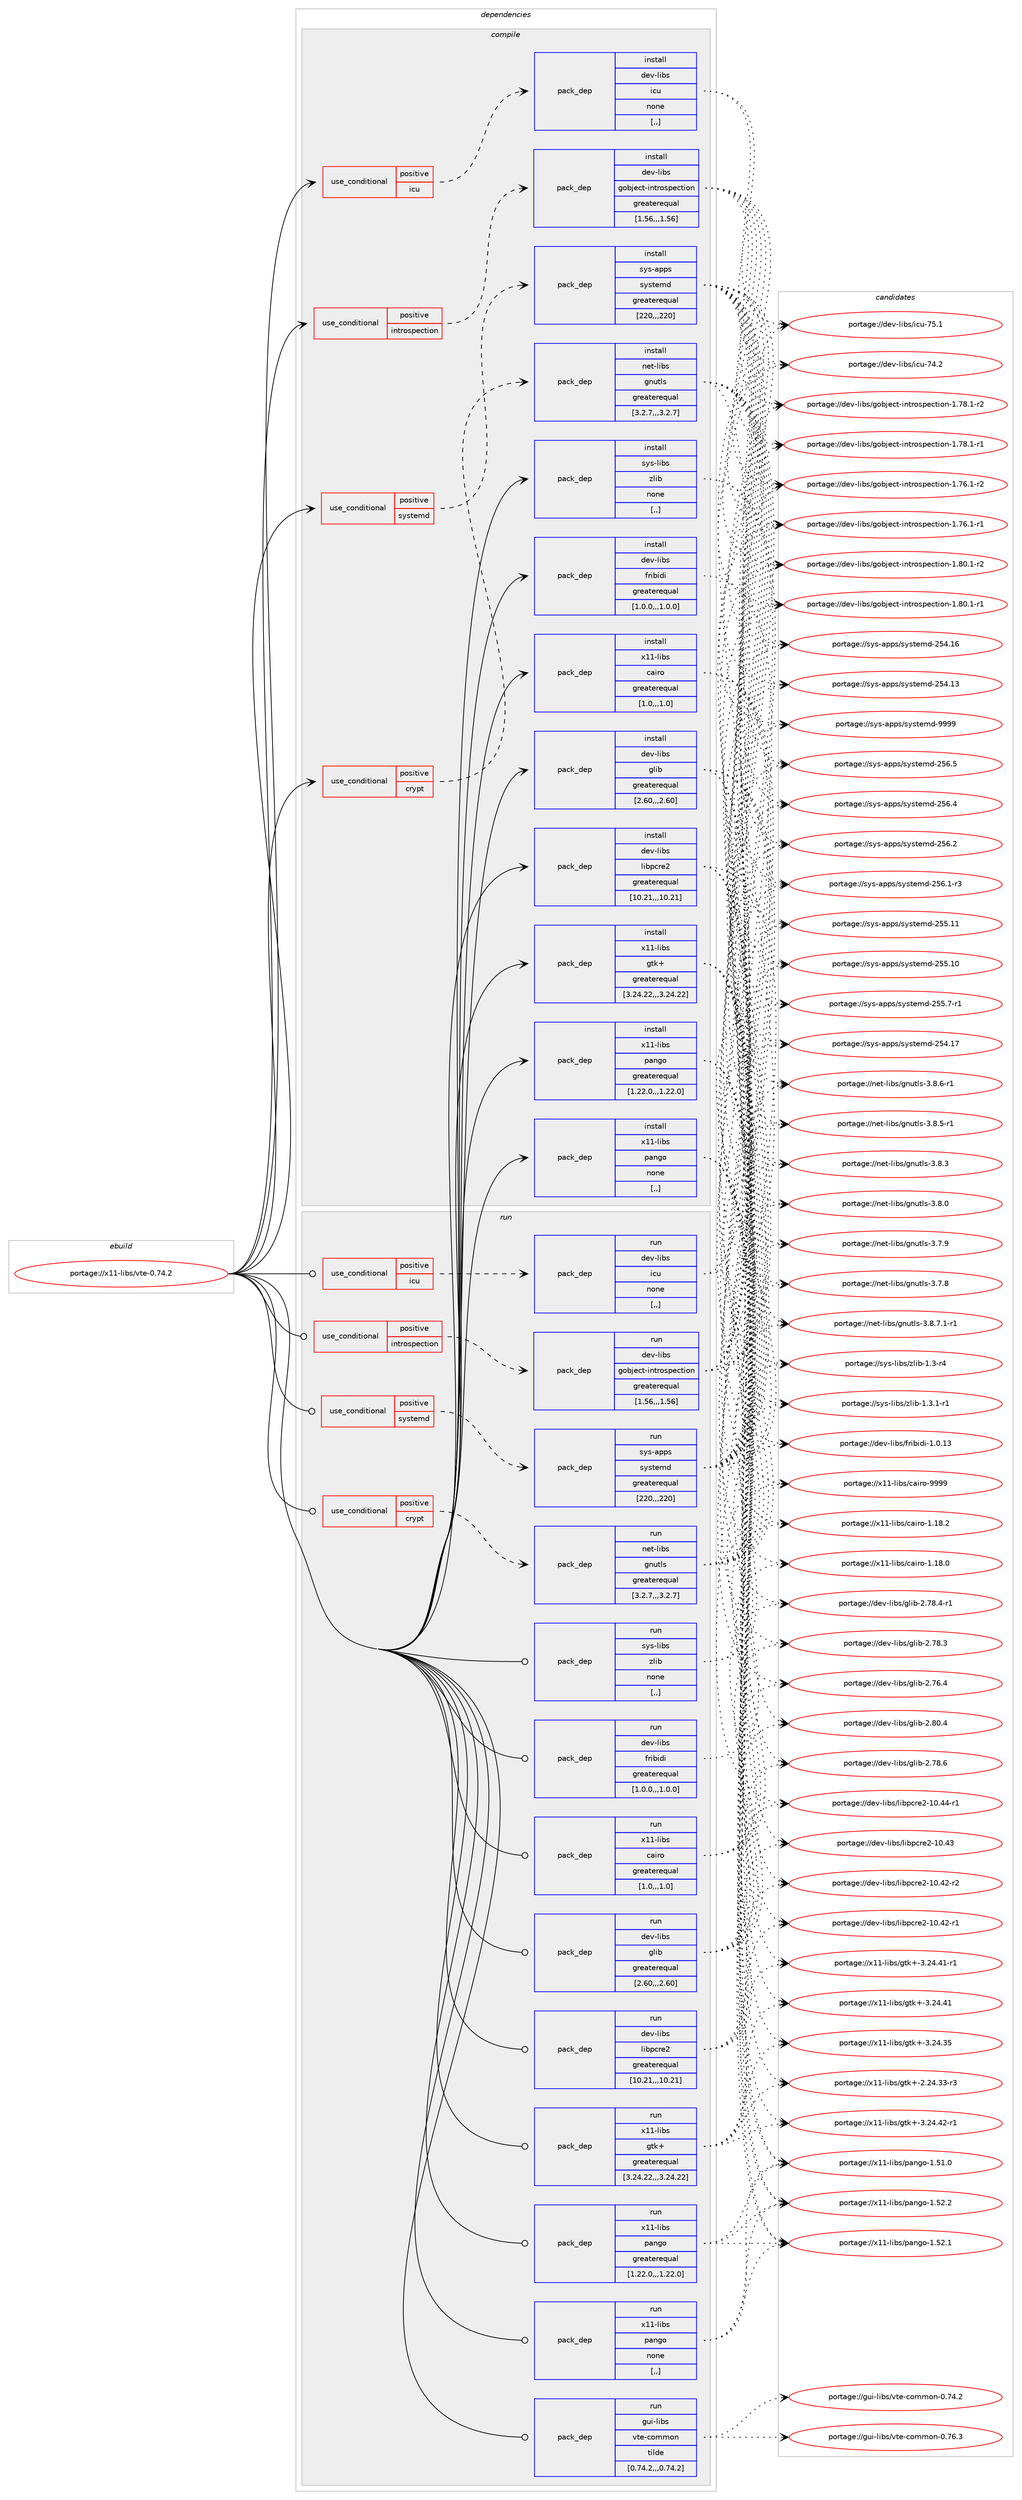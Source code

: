 digraph prolog {

# *************
# Graph options
# *************

newrank=true;
concentrate=true;
compound=true;
graph [rankdir=LR,fontname=Helvetica,fontsize=10,ranksep=1.5];#, ranksep=2.5, nodesep=0.2];
edge  [arrowhead=vee];
node  [fontname=Helvetica,fontsize=10];

# **********
# The ebuild
# **********

subgraph cluster_leftcol {
color=gray;
label=<<i>ebuild</i>>;
id [label="portage://x11-libs/vte-0.74.2", color=red, width=4, href="../x11-libs/vte-0.74.2.svg"];
}

# ****************
# The dependencies
# ****************

subgraph cluster_midcol {
color=gray;
label=<<i>dependencies</i>>;
subgraph cluster_compile {
fillcolor="#eeeeee";
style=filled;
label=<<i>compile</i>>;
subgraph cond12376 {
dependency35388 [label=<<TABLE BORDER="0" CELLBORDER="1" CELLSPACING="0" CELLPADDING="4"><TR><TD ROWSPAN="3" CELLPADDING="10">use_conditional</TD></TR><TR><TD>positive</TD></TR><TR><TD>crypt</TD></TR></TABLE>>, shape=none, color=red];
subgraph pack22729 {
dependency35389 [label=<<TABLE BORDER="0" CELLBORDER="1" CELLSPACING="0" CELLPADDING="4" WIDTH="220"><TR><TD ROWSPAN="6" CELLPADDING="30">pack_dep</TD></TR><TR><TD WIDTH="110">install</TD></TR><TR><TD>net-libs</TD></TR><TR><TD>gnutls</TD></TR><TR><TD>greaterequal</TD></TR><TR><TD>[3.2.7,,,3.2.7]</TD></TR></TABLE>>, shape=none, color=blue];
}
dependency35388:e -> dependency35389:w [weight=20,style="dashed",arrowhead="vee"];
}
id:e -> dependency35388:w [weight=20,style="solid",arrowhead="vee"];
subgraph cond12377 {
dependency35390 [label=<<TABLE BORDER="0" CELLBORDER="1" CELLSPACING="0" CELLPADDING="4"><TR><TD ROWSPAN="3" CELLPADDING="10">use_conditional</TD></TR><TR><TD>positive</TD></TR><TR><TD>icu</TD></TR></TABLE>>, shape=none, color=red];
subgraph pack22730 {
dependency35391 [label=<<TABLE BORDER="0" CELLBORDER="1" CELLSPACING="0" CELLPADDING="4" WIDTH="220"><TR><TD ROWSPAN="6" CELLPADDING="30">pack_dep</TD></TR><TR><TD WIDTH="110">install</TD></TR><TR><TD>dev-libs</TD></TR><TR><TD>icu</TD></TR><TR><TD>none</TD></TR><TR><TD>[,,]</TD></TR></TABLE>>, shape=none, color=blue];
}
dependency35390:e -> dependency35391:w [weight=20,style="dashed",arrowhead="vee"];
}
id:e -> dependency35390:w [weight=20,style="solid",arrowhead="vee"];
subgraph cond12378 {
dependency35392 [label=<<TABLE BORDER="0" CELLBORDER="1" CELLSPACING="0" CELLPADDING="4"><TR><TD ROWSPAN="3" CELLPADDING="10">use_conditional</TD></TR><TR><TD>positive</TD></TR><TR><TD>introspection</TD></TR></TABLE>>, shape=none, color=red];
subgraph pack22731 {
dependency35393 [label=<<TABLE BORDER="0" CELLBORDER="1" CELLSPACING="0" CELLPADDING="4" WIDTH="220"><TR><TD ROWSPAN="6" CELLPADDING="30">pack_dep</TD></TR><TR><TD WIDTH="110">install</TD></TR><TR><TD>dev-libs</TD></TR><TR><TD>gobject-introspection</TD></TR><TR><TD>greaterequal</TD></TR><TR><TD>[1.56,,,1.56]</TD></TR></TABLE>>, shape=none, color=blue];
}
dependency35392:e -> dependency35393:w [weight=20,style="dashed",arrowhead="vee"];
}
id:e -> dependency35392:w [weight=20,style="solid",arrowhead="vee"];
subgraph cond12379 {
dependency35394 [label=<<TABLE BORDER="0" CELLBORDER="1" CELLSPACING="0" CELLPADDING="4"><TR><TD ROWSPAN="3" CELLPADDING="10">use_conditional</TD></TR><TR><TD>positive</TD></TR><TR><TD>systemd</TD></TR></TABLE>>, shape=none, color=red];
subgraph pack22732 {
dependency35395 [label=<<TABLE BORDER="0" CELLBORDER="1" CELLSPACING="0" CELLPADDING="4" WIDTH="220"><TR><TD ROWSPAN="6" CELLPADDING="30">pack_dep</TD></TR><TR><TD WIDTH="110">install</TD></TR><TR><TD>sys-apps</TD></TR><TR><TD>systemd</TD></TR><TR><TD>greaterequal</TD></TR><TR><TD>[220,,,220]</TD></TR></TABLE>>, shape=none, color=blue];
}
dependency35394:e -> dependency35395:w [weight=20,style="dashed",arrowhead="vee"];
}
id:e -> dependency35394:w [weight=20,style="solid",arrowhead="vee"];
subgraph pack22733 {
dependency35396 [label=<<TABLE BORDER="0" CELLBORDER="1" CELLSPACING="0" CELLPADDING="4" WIDTH="220"><TR><TD ROWSPAN="6" CELLPADDING="30">pack_dep</TD></TR><TR><TD WIDTH="110">install</TD></TR><TR><TD>dev-libs</TD></TR><TR><TD>fribidi</TD></TR><TR><TD>greaterequal</TD></TR><TR><TD>[1.0.0,,,1.0.0]</TD></TR></TABLE>>, shape=none, color=blue];
}
id:e -> dependency35396:w [weight=20,style="solid",arrowhead="vee"];
subgraph pack22734 {
dependency35397 [label=<<TABLE BORDER="0" CELLBORDER="1" CELLSPACING="0" CELLPADDING="4" WIDTH="220"><TR><TD ROWSPAN="6" CELLPADDING="30">pack_dep</TD></TR><TR><TD WIDTH="110">install</TD></TR><TR><TD>dev-libs</TD></TR><TR><TD>glib</TD></TR><TR><TD>greaterequal</TD></TR><TR><TD>[2.60,,,2.60]</TD></TR></TABLE>>, shape=none, color=blue];
}
id:e -> dependency35397:w [weight=20,style="solid",arrowhead="vee"];
subgraph pack22735 {
dependency35398 [label=<<TABLE BORDER="0" CELLBORDER="1" CELLSPACING="0" CELLPADDING="4" WIDTH="220"><TR><TD ROWSPAN="6" CELLPADDING="30">pack_dep</TD></TR><TR><TD WIDTH="110">install</TD></TR><TR><TD>dev-libs</TD></TR><TR><TD>libpcre2</TD></TR><TR><TD>greaterequal</TD></TR><TR><TD>[10.21,,,10.21]</TD></TR></TABLE>>, shape=none, color=blue];
}
id:e -> dependency35398:w [weight=20,style="solid",arrowhead="vee"];
subgraph pack22736 {
dependency35399 [label=<<TABLE BORDER="0" CELLBORDER="1" CELLSPACING="0" CELLPADDING="4" WIDTH="220"><TR><TD ROWSPAN="6" CELLPADDING="30">pack_dep</TD></TR><TR><TD WIDTH="110">install</TD></TR><TR><TD>sys-libs</TD></TR><TR><TD>zlib</TD></TR><TR><TD>none</TD></TR><TR><TD>[,,]</TD></TR></TABLE>>, shape=none, color=blue];
}
id:e -> dependency35399:w [weight=20,style="solid",arrowhead="vee"];
subgraph pack22737 {
dependency35400 [label=<<TABLE BORDER="0" CELLBORDER="1" CELLSPACING="0" CELLPADDING="4" WIDTH="220"><TR><TD ROWSPAN="6" CELLPADDING="30">pack_dep</TD></TR><TR><TD WIDTH="110">install</TD></TR><TR><TD>x11-libs</TD></TR><TR><TD>cairo</TD></TR><TR><TD>greaterequal</TD></TR><TR><TD>[1.0,,,1.0]</TD></TR></TABLE>>, shape=none, color=blue];
}
id:e -> dependency35400:w [weight=20,style="solid",arrowhead="vee"];
subgraph pack22738 {
dependency35401 [label=<<TABLE BORDER="0" CELLBORDER="1" CELLSPACING="0" CELLPADDING="4" WIDTH="220"><TR><TD ROWSPAN="6" CELLPADDING="30">pack_dep</TD></TR><TR><TD WIDTH="110">install</TD></TR><TR><TD>x11-libs</TD></TR><TR><TD>gtk+</TD></TR><TR><TD>greaterequal</TD></TR><TR><TD>[3.24.22,,,3.24.22]</TD></TR></TABLE>>, shape=none, color=blue];
}
id:e -> dependency35401:w [weight=20,style="solid",arrowhead="vee"];
subgraph pack22739 {
dependency35402 [label=<<TABLE BORDER="0" CELLBORDER="1" CELLSPACING="0" CELLPADDING="4" WIDTH="220"><TR><TD ROWSPAN="6" CELLPADDING="30">pack_dep</TD></TR><TR><TD WIDTH="110">install</TD></TR><TR><TD>x11-libs</TD></TR><TR><TD>pango</TD></TR><TR><TD>greaterequal</TD></TR><TR><TD>[1.22.0,,,1.22.0]</TD></TR></TABLE>>, shape=none, color=blue];
}
id:e -> dependency35402:w [weight=20,style="solid",arrowhead="vee"];
subgraph pack22740 {
dependency35403 [label=<<TABLE BORDER="0" CELLBORDER="1" CELLSPACING="0" CELLPADDING="4" WIDTH="220"><TR><TD ROWSPAN="6" CELLPADDING="30">pack_dep</TD></TR><TR><TD WIDTH="110">install</TD></TR><TR><TD>x11-libs</TD></TR><TR><TD>pango</TD></TR><TR><TD>none</TD></TR><TR><TD>[,,]</TD></TR></TABLE>>, shape=none, color=blue];
}
id:e -> dependency35403:w [weight=20,style="solid",arrowhead="vee"];
}
subgraph cluster_compileandrun {
fillcolor="#eeeeee";
style=filled;
label=<<i>compile and run</i>>;
}
subgraph cluster_run {
fillcolor="#eeeeee";
style=filled;
label=<<i>run</i>>;
subgraph cond12380 {
dependency35404 [label=<<TABLE BORDER="0" CELLBORDER="1" CELLSPACING="0" CELLPADDING="4"><TR><TD ROWSPAN="3" CELLPADDING="10">use_conditional</TD></TR><TR><TD>positive</TD></TR><TR><TD>crypt</TD></TR></TABLE>>, shape=none, color=red];
subgraph pack22741 {
dependency35405 [label=<<TABLE BORDER="0" CELLBORDER="1" CELLSPACING="0" CELLPADDING="4" WIDTH="220"><TR><TD ROWSPAN="6" CELLPADDING="30">pack_dep</TD></TR><TR><TD WIDTH="110">run</TD></TR><TR><TD>net-libs</TD></TR><TR><TD>gnutls</TD></TR><TR><TD>greaterequal</TD></TR><TR><TD>[3.2.7,,,3.2.7]</TD></TR></TABLE>>, shape=none, color=blue];
}
dependency35404:e -> dependency35405:w [weight=20,style="dashed",arrowhead="vee"];
}
id:e -> dependency35404:w [weight=20,style="solid",arrowhead="odot"];
subgraph cond12381 {
dependency35406 [label=<<TABLE BORDER="0" CELLBORDER="1" CELLSPACING="0" CELLPADDING="4"><TR><TD ROWSPAN="3" CELLPADDING="10">use_conditional</TD></TR><TR><TD>positive</TD></TR><TR><TD>icu</TD></TR></TABLE>>, shape=none, color=red];
subgraph pack22742 {
dependency35407 [label=<<TABLE BORDER="0" CELLBORDER="1" CELLSPACING="0" CELLPADDING="4" WIDTH="220"><TR><TD ROWSPAN="6" CELLPADDING="30">pack_dep</TD></TR><TR><TD WIDTH="110">run</TD></TR><TR><TD>dev-libs</TD></TR><TR><TD>icu</TD></TR><TR><TD>none</TD></TR><TR><TD>[,,]</TD></TR></TABLE>>, shape=none, color=blue];
}
dependency35406:e -> dependency35407:w [weight=20,style="dashed",arrowhead="vee"];
}
id:e -> dependency35406:w [weight=20,style="solid",arrowhead="odot"];
subgraph cond12382 {
dependency35408 [label=<<TABLE BORDER="0" CELLBORDER="1" CELLSPACING="0" CELLPADDING="4"><TR><TD ROWSPAN="3" CELLPADDING="10">use_conditional</TD></TR><TR><TD>positive</TD></TR><TR><TD>introspection</TD></TR></TABLE>>, shape=none, color=red];
subgraph pack22743 {
dependency35409 [label=<<TABLE BORDER="0" CELLBORDER="1" CELLSPACING="0" CELLPADDING="4" WIDTH="220"><TR><TD ROWSPAN="6" CELLPADDING="30">pack_dep</TD></TR><TR><TD WIDTH="110">run</TD></TR><TR><TD>dev-libs</TD></TR><TR><TD>gobject-introspection</TD></TR><TR><TD>greaterequal</TD></TR><TR><TD>[1.56,,,1.56]</TD></TR></TABLE>>, shape=none, color=blue];
}
dependency35408:e -> dependency35409:w [weight=20,style="dashed",arrowhead="vee"];
}
id:e -> dependency35408:w [weight=20,style="solid",arrowhead="odot"];
subgraph cond12383 {
dependency35410 [label=<<TABLE BORDER="0" CELLBORDER="1" CELLSPACING="0" CELLPADDING="4"><TR><TD ROWSPAN="3" CELLPADDING="10">use_conditional</TD></TR><TR><TD>positive</TD></TR><TR><TD>systemd</TD></TR></TABLE>>, shape=none, color=red];
subgraph pack22744 {
dependency35411 [label=<<TABLE BORDER="0" CELLBORDER="1" CELLSPACING="0" CELLPADDING="4" WIDTH="220"><TR><TD ROWSPAN="6" CELLPADDING="30">pack_dep</TD></TR><TR><TD WIDTH="110">run</TD></TR><TR><TD>sys-apps</TD></TR><TR><TD>systemd</TD></TR><TR><TD>greaterequal</TD></TR><TR><TD>[220,,,220]</TD></TR></TABLE>>, shape=none, color=blue];
}
dependency35410:e -> dependency35411:w [weight=20,style="dashed",arrowhead="vee"];
}
id:e -> dependency35410:w [weight=20,style="solid",arrowhead="odot"];
subgraph pack22745 {
dependency35412 [label=<<TABLE BORDER="0" CELLBORDER="1" CELLSPACING="0" CELLPADDING="4" WIDTH="220"><TR><TD ROWSPAN="6" CELLPADDING="30">pack_dep</TD></TR><TR><TD WIDTH="110">run</TD></TR><TR><TD>dev-libs</TD></TR><TR><TD>fribidi</TD></TR><TR><TD>greaterequal</TD></TR><TR><TD>[1.0.0,,,1.0.0]</TD></TR></TABLE>>, shape=none, color=blue];
}
id:e -> dependency35412:w [weight=20,style="solid",arrowhead="odot"];
subgraph pack22746 {
dependency35413 [label=<<TABLE BORDER="0" CELLBORDER="1" CELLSPACING="0" CELLPADDING="4" WIDTH="220"><TR><TD ROWSPAN="6" CELLPADDING="30">pack_dep</TD></TR><TR><TD WIDTH="110">run</TD></TR><TR><TD>dev-libs</TD></TR><TR><TD>glib</TD></TR><TR><TD>greaterequal</TD></TR><TR><TD>[2.60,,,2.60]</TD></TR></TABLE>>, shape=none, color=blue];
}
id:e -> dependency35413:w [weight=20,style="solid",arrowhead="odot"];
subgraph pack22747 {
dependency35414 [label=<<TABLE BORDER="0" CELLBORDER="1" CELLSPACING="0" CELLPADDING="4" WIDTH="220"><TR><TD ROWSPAN="6" CELLPADDING="30">pack_dep</TD></TR><TR><TD WIDTH="110">run</TD></TR><TR><TD>dev-libs</TD></TR><TR><TD>libpcre2</TD></TR><TR><TD>greaterequal</TD></TR><TR><TD>[10.21,,,10.21]</TD></TR></TABLE>>, shape=none, color=blue];
}
id:e -> dependency35414:w [weight=20,style="solid",arrowhead="odot"];
subgraph pack22748 {
dependency35415 [label=<<TABLE BORDER="0" CELLBORDER="1" CELLSPACING="0" CELLPADDING="4" WIDTH="220"><TR><TD ROWSPAN="6" CELLPADDING="30">pack_dep</TD></TR><TR><TD WIDTH="110">run</TD></TR><TR><TD>gui-libs</TD></TR><TR><TD>vte-common</TD></TR><TR><TD>tilde</TD></TR><TR><TD>[0.74.2,,,0.74.2]</TD></TR></TABLE>>, shape=none, color=blue];
}
id:e -> dependency35415:w [weight=20,style="solid",arrowhead="odot"];
subgraph pack22749 {
dependency35416 [label=<<TABLE BORDER="0" CELLBORDER="1" CELLSPACING="0" CELLPADDING="4" WIDTH="220"><TR><TD ROWSPAN="6" CELLPADDING="30">pack_dep</TD></TR><TR><TD WIDTH="110">run</TD></TR><TR><TD>sys-libs</TD></TR><TR><TD>zlib</TD></TR><TR><TD>none</TD></TR><TR><TD>[,,]</TD></TR></TABLE>>, shape=none, color=blue];
}
id:e -> dependency35416:w [weight=20,style="solid",arrowhead="odot"];
subgraph pack22750 {
dependency35417 [label=<<TABLE BORDER="0" CELLBORDER="1" CELLSPACING="0" CELLPADDING="4" WIDTH="220"><TR><TD ROWSPAN="6" CELLPADDING="30">pack_dep</TD></TR><TR><TD WIDTH="110">run</TD></TR><TR><TD>x11-libs</TD></TR><TR><TD>cairo</TD></TR><TR><TD>greaterequal</TD></TR><TR><TD>[1.0,,,1.0]</TD></TR></TABLE>>, shape=none, color=blue];
}
id:e -> dependency35417:w [weight=20,style="solid",arrowhead="odot"];
subgraph pack22751 {
dependency35418 [label=<<TABLE BORDER="0" CELLBORDER="1" CELLSPACING="0" CELLPADDING="4" WIDTH="220"><TR><TD ROWSPAN="6" CELLPADDING="30">pack_dep</TD></TR><TR><TD WIDTH="110">run</TD></TR><TR><TD>x11-libs</TD></TR><TR><TD>gtk+</TD></TR><TR><TD>greaterequal</TD></TR><TR><TD>[3.24.22,,,3.24.22]</TD></TR></TABLE>>, shape=none, color=blue];
}
id:e -> dependency35418:w [weight=20,style="solid",arrowhead="odot"];
subgraph pack22752 {
dependency35419 [label=<<TABLE BORDER="0" CELLBORDER="1" CELLSPACING="0" CELLPADDING="4" WIDTH="220"><TR><TD ROWSPAN="6" CELLPADDING="30">pack_dep</TD></TR><TR><TD WIDTH="110">run</TD></TR><TR><TD>x11-libs</TD></TR><TR><TD>pango</TD></TR><TR><TD>greaterequal</TD></TR><TR><TD>[1.22.0,,,1.22.0]</TD></TR></TABLE>>, shape=none, color=blue];
}
id:e -> dependency35419:w [weight=20,style="solid",arrowhead="odot"];
subgraph pack22753 {
dependency35420 [label=<<TABLE BORDER="0" CELLBORDER="1" CELLSPACING="0" CELLPADDING="4" WIDTH="220"><TR><TD ROWSPAN="6" CELLPADDING="30">pack_dep</TD></TR><TR><TD WIDTH="110">run</TD></TR><TR><TD>x11-libs</TD></TR><TR><TD>pango</TD></TR><TR><TD>none</TD></TR><TR><TD>[,,]</TD></TR></TABLE>>, shape=none, color=blue];
}
id:e -> dependency35420:w [weight=20,style="solid",arrowhead="odot"];
}
}

# **************
# The candidates
# **************

subgraph cluster_choices {
rank=same;
color=gray;
label=<<i>candidates</i>>;

subgraph choice22729 {
color=black;
nodesep=1;
choice11010111645108105981154710311011711610811545514656465546494511449 [label="portage://net-libs/gnutls-3.8.7.1-r1", color=red, width=4,href="../net-libs/gnutls-3.8.7.1-r1.svg"];
choice1101011164510810598115471031101171161081154551465646544511449 [label="portage://net-libs/gnutls-3.8.6-r1", color=red, width=4,href="../net-libs/gnutls-3.8.6-r1.svg"];
choice1101011164510810598115471031101171161081154551465646534511449 [label="portage://net-libs/gnutls-3.8.5-r1", color=red, width=4,href="../net-libs/gnutls-3.8.5-r1.svg"];
choice110101116451081059811547103110117116108115455146564651 [label="portage://net-libs/gnutls-3.8.3", color=red, width=4,href="../net-libs/gnutls-3.8.3.svg"];
choice110101116451081059811547103110117116108115455146564648 [label="portage://net-libs/gnutls-3.8.0", color=red, width=4,href="../net-libs/gnutls-3.8.0.svg"];
choice110101116451081059811547103110117116108115455146554657 [label="portage://net-libs/gnutls-3.7.9", color=red, width=4,href="../net-libs/gnutls-3.7.9.svg"];
choice110101116451081059811547103110117116108115455146554656 [label="portage://net-libs/gnutls-3.7.8", color=red, width=4,href="../net-libs/gnutls-3.7.8.svg"];
dependency35389:e -> choice11010111645108105981154710311011711610811545514656465546494511449:w [style=dotted,weight="100"];
dependency35389:e -> choice1101011164510810598115471031101171161081154551465646544511449:w [style=dotted,weight="100"];
dependency35389:e -> choice1101011164510810598115471031101171161081154551465646534511449:w [style=dotted,weight="100"];
dependency35389:e -> choice110101116451081059811547103110117116108115455146564651:w [style=dotted,weight="100"];
dependency35389:e -> choice110101116451081059811547103110117116108115455146564648:w [style=dotted,weight="100"];
dependency35389:e -> choice110101116451081059811547103110117116108115455146554657:w [style=dotted,weight="100"];
dependency35389:e -> choice110101116451081059811547103110117116108115455146554656:w [style=dotted,weight="100"];
}
subgraph choice22730 {
color=black;
nodesep=1;
choice100101118451081059811547105991174555534649 [label="portage://dev-libs/icu-75.1", color=red, width=4,href="../dev-libs/icu-75.1.svg"];
choice100101118451081059811547105991174555524650 [label="portage://dev-libs/icu-74.2", color=red, width=4,href="../dev-libs/icu-74.2.svg"];
dependency35391:e -> choice100101118451081059811547105991174555534649:w [style=dotted,weight="100"];
dependency35391:e -> choice100101118451081059811547105991174555524650:w [style=dotted,weight="100"];
}
subgraph choice22731 {
color=black;
nodesep=1;
choice10010111845108105981154710311198106101991164510511011611411111511210199116105111110454946564846494511450 [label="portage://dev-libs/gobject-introspection-1.80.1-r2", color=red, width=4,href="../dev-libs/gobject-introspection-1.80.1-r2.svg"];
choice10010111845108105981154710311198106101991164510511011611411111511210199116105111110454946564846494511449 [label="portage://dev-libs/gobject-introspection-1.80.1-r1", color=red, width=4,href="../dev-libs/gobject-introspection-1.80.1-r1.svg"];
choice10010111845108105981154710311198106101991164510511011611411111511210199116105111110454946555646494511450 [label="portage://dev-libs/gobject-introspection-1.78.1-r2", color=red, width=4,href="../dev-libs/gobject-introspection-1.78.1-r2.svg"];
choice10010111845108105981154710311198106101991164510511011611411111511210199116105111110454946555646494511449 [label="portage://dev-libs/gobject-introspection-1.78.1-r1", color=red, width=4,href="../dev-libs/gobject-introspection-1.78.1-r1.svg"];
choice10010111845108105981154710311198106101991164510511011611411111511210199116105111110454946555446494511450 [label="portage://dev-libs/gobject-introspection-1.76.1-r2", color=red, width=4,href="../dev-libs/gobject-introspection-1.76.1-r2.svg"];
choice10010111845108105981154710311198106101991164510511011611411111511210199116105111110454946555446494511449 [label="portage://dev-libs/gobject-introspection-1.76.1-r1", color=red, width=4,href="../dev-libs/gobject-introspection-1.76.1-r1.svg"];
dependency35393:e -> choice10010111845108105981154710311198106101991164510511011611411111511210199116105111110454946564846494511450:w [style=dotted,weight="100"];
dependency35393:e -> choice10010111845108105981154710311198106101991164510511011611411111511210199116105111110454946564846494511449:w [style=dotted,weight="100"];
dependency35393:e -> choice10010111845108105981154710311198106101991164510511011611411111511210199116105111110454946555646494511450:w [style=dotted,weight="100"];
dependency35393:e -> choice10010111845108105981154710311198106101991164510511011611411111511210199116105111110454946555646494511449:w [style=dotted,weight="100"];
dependency35393:e -> choice10010111845108105981154710311198106101991164510511011611411111511210199116105111110454946555446494511450:w [style=dotted,weight="100"];
dependency35393:e -> choice10010111845108105981154710311198106101991164510511011611411111511210199116105111110454946555446494511449:w [style=dotted,weight="100"];
}
subgraph choice22732 {
color=black;
nodesep=1;
choice1151211154597112112115471151211151161011091004557575757 [label="portage://sys-apps/systemd-9999", color=red, width=4,href="../sys-apps/systemd-9999.svg"];
choice115121115459711211211547115121115116101109100455053544653 [label="portage://sys-apps/systemd-256.5", color=red, width=4,href="../sys-apps/systemd-256.5.svg"];
choice115121115459711211211547115121115116101109100455053544652 [label="portage://sys-apps/systemd-256.4", color=red, width=4,href="../sys-apps/systemd-256.4.svg"];
choice115121115459711211211547115121115116101109100455053544650 [label="portage://sys-apps/systemd-256.2", color=red, width=4,href="../sys-apps/systemd-256.2.svg"];
choice1151211154597112112115471151211151161011091004550535446494511451 [label="portage://sys-apps/systemd-256.1-r3", color=red, width=4,href="../sys-apps/systemd-256.1-r3.svg"];
choice11512111545971121121154711512111511610110910045505353464949 [label="portage://sys-apps/systemd-255.11", color=red, width=4,href="../sys-apps/systemd-255.11.svg"];
choice11512111545971121121154711512111511610110910045505353464948 [label="portage://sys-apps/systemd-255.10", color=red, width=4,href="../sys-apps/systemd-255.10.svg"];
choice1151211154597112112115471151211151161011091004550535346554511449 [label="portage://sys-apps/systemd-255.7-r1", color=red, width=4,href="../sys-apps/systemd-255.7-r1.svg"];
choice11512111545971121121154711512111511610110910045505352464955 [label="portage://sys-apps/systemd-254.17", color=red, width=4,href="../sys-apps/systemd-254.17.svg"];
choice11512111545971121121154711512111511610110910045505352464954 [label="portage://sys-apps/systemd-254.16", color=red, width=4,href="../sys-apps/systemd-254.16.svg"];
choice11512111545971121121154711512111511610110910045505352464951 [label="portage://sys-apps/systemd-254.13", color=red, width=4,href="../sys-apps/systemd-254.13.svg"];
dependency35395:e -> choice1151211154597112112115471151211151161011091004557575757:w [style=dotted,weight="100"];
dependency35395:e -> choice115121115459711211211547115121115116101109100455053544653:w [style=dotted,weight="100"];
dependency35395:e -> choice115121115459711211211547115121115116101109100455053544652:w [style=dotted,weight="100"];
dependency35395:e -> choice115121115459711211211547115121115116101109100455053544650:w [style=dotted,weight="100"];
dependency35395:e -> choice1151211154597112112115471151211151161011091004550535446494511451:w [style=dotted,weight="100"];
dependency35395:e -> choice11512111545971121121154711512111511610110910045505353464949:w [style=dotted,weight="100"];
dependency35395:e -> choice11512111545971121121154711512111511610110910045505353464948:w [style=dotted,weight="100"];
dependency35395:e -> choice1151211154597112112115471151211151161011091004550535346554511449:w [style=dotted,weight="100"];
dependency35395:e -> choice11512111545971121121154711512111511610110910045505352464955:w [style=dotted,weight="100"];
dependency35395:e -> choice11512111545971121121154711512111511610110910045505352464954:w [style=dotted,weight="100"];
dependency35395:e -> choice11512111545971121121154711512111511610110910045505352464951:w [style=dotted,weight="100"];
}
subgraph choice22733 {
color=black;
nodesep=1;
choice1001011184510810598115471021141059810510010545494648464951 [label="portage://dev-libs/fribidi-1.0.13", color=red, width=4,href="../dev-libs/fribidi-1.0.13.svg"];
dependency35396:e -> choice1001011184510810598115471021141059810510010545494648464951:w [style=dotted,weight="100"];
}
subgraph choice22734 {
color=black;
nodesep=1;
choice1001011184510810598115471031081059845504656484652 [label="portage://dev-libs/glib-2.80.4", color=red, width=4,href="../dev-libs/glib-2.80.4.svg"];
choice1001011184510810598115471031081059845504655564654 [label="portage://dev-libs/glib-2.78.6", color=red, width=4,href="../dev-libs/glib-2.78.6.svg"];
choice10010111845108105981154710310810598455046555646524511449 [label="portage://dev-libs/glib-2.78.4-r1", color=red, width=4,href="../dev-libs/glib-2.78.4-r1.svg"];
choice1001011184510810598115471031081059845504655564651 [label="portage://dev-libs/glib-2.78.3", color=red, width=4,href="../dev-libs/glib-2.78.3.svg"];
choice1001011184510810598115471031081059845504655544652 [label="portage://dev-libs/glib-2.76.4", color=red, width=4,href="../dev-libs/glib-2.76.4.svg"];
dependency35397:e -> choice1001011184510810598115471031081059845504656484652:w [style=dotted,weight="100"];
dependency35397:e -> choice1001011184510810598115471031081059845504655564654:w [style=dotted,weight="100"];
dependency35397:e -> choice10010111845108105981154710310810598455046555646524511449:w [style=dotted,weight="100"];
dependency35397:e -> choice1001011184510810598115471031081059845504655564651:w [style=dotted,weight="100"];
dependency35397:e -> choice1001011184510810598115471031081059845504655544652:w [style=dotted,weight="100"];
}
subgraph choice22735 {
color=black;
nodesep=1;
choice1001011184510810598115471081059811299114101504549484652524511449 [label="portage://dev-libs/libpcre2-10.44-r1", color=red, width=4,href="../dev-libs/libpcre2-10.44-r1.svg"];
choice100101118451081059811547108105981129911410150454948465251 [label="portage://dev-libs/libpcre2-10.43", color=red, width=4,href="../dev-libs/libpcre2-10.43.svg"];
choice1001011184510810598115471081059811299114101504549484652504511450 [label="portage://dev-libs/libpcre2-10.42-r2", color=red, width=4,href="../dev-libs/libpcre2-10.42-r2.svg"];
choice1001011184510810598115471081059811299114101504549484652504511449 [label="portage://dev-libs/libpcre2-10.42-r1", color=red, width=4,href="../dev-libs/libpcre2-10.42-r1.svg"];
dependency35398:e -> choice1001011184510810598115471081059811299114101504549484652524511449:w [style=dotted,weight="100"];
dependency35398:e -> choice100101118451081059811547108105981129911410150454948465251:w [style=dotted,weight="100"];
dependency35398:e -> choice1001011184510810598115471081059811299114101504549484652504511450:w [style=dotted,weight="100"];
dependency35398:e -> choice1001011184510810598115471081059811299114101504549484652504511449:w [style=dotted,weight="100"];
}
subgraph choice22736 {
color=black;
nodesep=1;
choice115121115451081059811547122108105984549465146494511449 [label="portage://sys-libs/zlib-1.3.1-r1", color=red, width=4,href="../sys-libs/zlib-1.3.1-r1.svg"];
choice11512111545108105981154712210810598454946514511452 [label="portage://sys-libs/zlib-1.3-r4", color=red, width=4,href="../sys-libs/zlib-1.3-r4.svg"];
dependency35399:e -> choice115121115451081059811547122108105984549465146494511449:w [style=dotted,weight="100"];
dependency35399:e -> choice11512111545108105981154712210810598454946514511452:w [style=dotted,weight="100"];
}
subgraph choice22737 {
color=black;
nodesep=1;
choice120494945108105981154799971051141114557575757 [label="portage://x11-libs/cairo-9999", color=red, width=4,href="../x11-libs/cairo-9999.svg"];
choice1204949451081059811547999710511411145494649564650 [label="portage://x11-libs/cairo-1.18.2", color=red, width=4,href="../x11-libs/cairo-1.18.2.svg"];
choice1204949451081059811547999710511411145494649564648 [label="portage://x11-libs/cairo-1.18.0", color=red, width=4,href="../x11-libs/cairo-1.18.0.svg"];
dependency35400:e -> choice120494945108105981154799971051141114557575757:w [style=dotted,weight="100"];
dependency35400:e -> choice1204949451081059811547999710511411145494649564650:w [style=dotted,weight="100"];
dependency35400:e -> choice1204949451081059811547999710511411145494649564648:w [style=dotted,weight="100"];
}
subgraph choice22738 {
color=black;
nodesep=1;
choice12049494510810598115471031161074345514650524652504511449 [label="portage://x11-libs/gtk+-3.24.42-r1", color=red, width=4,href="../x11-libs/gtk+-3.24.42-r1.svg"];
choice12049494510810598115471031161074345514650524652494511449 [label="portage://x11-libs/gtk+-3.24.41-r1", color=red, width=4,href="../x11-libs/gtk+-3.24.41-r1.svg"];
choice1204949451081059811547103116107434551465052465249 [label="portage://x11-libs/gtk+-3.24.41", color=red, width=4,href="../x11-libs/gtk+-3.24.41.svg"];
choice1204949451081059811547103116107434551465052465153 [label="portage://x11-libs/gtk+-3.24.35", color=red, width=4,href="../x11-libs/gtk+-3.24.35.svg"];
choice12049494510810598115471031161074345504650524651514511451 [label="portage://x11-libs/gtk+-2.24.33-r3", color=red, width=4,href="../x11-libs/gtk+-2.24.33-r3.svg"];
dependency35401:e -> choice12049494510810598115471031161074345514650524652504511449:w [style=dotted,weight="100"];
dependency35401:e -> choice12049494510810598115471031161074345514650524652494511449:w [style=dotted,weight="100"];
dependency35401:e -> choice1204949451081059811547103116107434551465052465249:w [style=dotted,weight="100"];
dependency35401:e -> choice1204949451081059811547103116107434551465052465153:w [style=dotted,weight="100"];
dependency35401:e -> choice12049494510810598115471031161074345504650524651514511451:w [style=dotted,weight="100"];
}
subgraph choice22739 {
color=black;
nodesep=1;
choice12049494510810598115471129711010311145494653504650 [label="portage://x11-libs/pango-1.52.2", color=red, width=4,href="../x11-libs/pango-1.52.2.svg"];
choice12049494510810598115471129711010311145494653504649 [label="portage://x11-libs/pango-1.52.1", color=red, width=4,href="../x11-libs/pango-1.52.1.svg"];
choice12049494510810598115471129711010311145494653494648 [label="portage://x11-libs/pango-1.51.0", color=red, width=4,href="../x11-libs/pango-1.51.0.svg"];
dependency35402:e -> choice12049494510810598115471129711010311145494653504650:w [style=dotted,weight="100"];
dependency35402:e -> choice12049494510810598115471129711010311145494653504649:w [style=dotted,weight="100"];
dependency35402:e -> choice12049494510810598115471129711010311145494653494648:w [style=dotted,weight="100"];
}
subgraph choice22740 {
color=black;
nodesep=1;
choice12049494510810598115471129711010311145494653504650 [label="portage://x11-libs/pango-1.52.2", color=red, width=4,href="../x11-libs/pango-1.52.2.svg"];
choice12049494510810598115471129711010311145494653504649 [label="portage://x11-libs/pango-1.52.1", color=red, width=4,href="../x11-libs/pango-1.52.1.svg"];
choice12049494510810598115471129711010311145494653494648 [label="portage://x11-libs/pango-1.51.0", color=red, width=4,href="../x11-libs/pango-1.51.0.svg"];
dependency35403:e -> choice12049494510810598115471129711010311145494653504650:w [style=dotted,weight="100"];
dependency35403:e -> choice12049494510810598115471129711010311145494653504649:w [style=dotted,weight="100"];
dependency35403:e -> choice12049494510810598115471129711010311145494653494648:w [style=dotted,weight="100"];
}
subgraph choice22741 {
color=black;
nodesep=1;
choice11010111645108105981154710311011711610811545514656465546494511449 [label="portage://net-libs/gnutls-3.8.7.1-r1", color=red, width=4,href="../net-libs/gnutls-3.8.7.1-r1.svg"];
choice1101011164510810598115471031101171161081154551465646544511449 [label="portage://net-libs/gnutls-3.8.6-r1", color=red, width=4,href="../net-libs/gnutls-3.8.6-r1.svg"];
choice1101011164510810598115471031101171161081154551465646534511449 [label="portage://net-libs/gnutls-3.8.5-r1", color=red, width=4,href="../net-libs/gnutls-3.8.5-r1.svg"];
choice110101116451081059811547103110117116108115455146564651 [label="portage://net-libs/gnutls-3.8.3", color=red, width=4,href="../net-libs/gnutls-3.8.3.svg"];
choice110101116451081059811547103110117116108115455146564648 [label="portage://net-libs/gnutls-3.8.0", color=red, width=4,href="../net-libs/gnutls-3.8.0.svg"];
choice110101116451081059811547103110117116108115455146554657 [label="portage://net-libs/gnutls-3.7.9", color=red, width=4,href="../net-libs/gnutls-3.7.9.svg"];
choice110101116451081059811547103110117116108115455146554656 [label="portage://net-libs/gnutls-3.7.8", color=red, width=4,href="../net-libs/gnutls-3.7.8.svg"];
dependency35405:e -> choice11010111645108105981154710311011711610811545514656465546494511449:w [style=dotted,weight="100"];
dependency35405:e -> choice1101011164510810598115471031101171161081154551465646544511449:w [style=dotted,weight="100"];
dependency35405:e -> choice1101011164510810598115471031101171161081154551465646534511449:w [style=dotted,weight="100"];
dependency35405:e -> choice110101116451081059811547103110117116108115455146564651:w [style=dotted,weight="100"];
dependency35405:e -> choice110101116451081059811547103110117116108115455146564648:w [style=dotted,weight="100"];
dependency35405:e -> choice110101116451081059811547103110117116108115455146554657:w [style=dotted,weight="100"];
dependency35405:e -> choice110101116451081059811547103110117116108115455146554656:w [style=dotted,weight="100"];
}
subgraph choice22742 {
color=black;
nodesep=1;
choice100101118451081059811547105991174555534649 [label="portage://dev-libs/icu-75.1", color=red, width=4,href="../dev-libs/icu-75.1.svg"];
choice100101118451081059811547105991174555524650 [label="portage://dev-libs/icu-74.2", color=red, width=4,href="../dev-libs/icu-74.2.svg"];
dependency35407:e -> choice100101118451081059811547105991174555534649:w [style=dotted,weight="100"];
dependency35407:e -> choice100101118451081059811547105991174555524650:w [style=dotted,weight="100"];
}
subgraph choice22743 {
color=black;
nodesep=1;
choice10010111845108105981154710311198106101991164510511011611411111511210199116105111110454946564846494511450 [label="portage://dev-libs/gobject-introspection-1.80.1-r2", color=red, width=4,href="../dev-libs/gobject-introspection-1.80.1-r2.svg"];
choice10010111845108105981154710311198106101991164510511011611411111511210199116105111110454946564846494511449 [label="portage://dev-libs/gobject-introspection-1.80.1-r1", color=red, width=4,href="../dev-libs/gobject-introspection-1.80.1-r1.svg"];
choice10010111845108105981154710311198106101991164510511011611411111511210199116105111110454946555646494511450 [label="portage://dev-libs/gobject-introspection-1.78.1-r2", color=red, width=4,href="../dev-libs/gobject-introspection-1.78.1-r2.svg"];
choice10010111845108105981154710311198106101991164510511011611411111511210199116105111110454946555646494511449 [label="portage://dev-libs/gobject-introspection-1.78.1-r1", color=red, width=4,href="../dev-libs/gobject-introspection-1.78.1-r1.svg"];
choice10010111845108105981154710311198106101991164510511011611411111511210199116105111110454946555446494511450 [label="portage://dev-libs/gobject-introspection-1.76.1-r2", color=red, width=4,href="../dev-libs/gobject-introspection-1.76.1-r2.svg"];
choice10010111845108105981154710311198106101991164510511011611411111511210199116105111110454946555446494511449 [label="portage://dev-libs/gobject-introspection-1.76.1-r1", color=red, width=4,href="../dev-libs/gobject-introspection-1.76.1-r1.svg"];
dependency35409:e -> choice10010111845108105981154710311198106101991164510511011611411111511210199116105111110454946564846494511450:w [style=dotted,weight="100"];
dependency35409:e -> choice10010111845108105981154710311198106101991164510511011611411111511210199116105111110454946564846494511449:w [style=dotted,weight="100"];
dependency35409:e -> choice10010111845108105981154710311198106101991164510511011611411111511210199116105111110454946555646494511450:w [style=dotted,weight="100"];
dependency35409:e -> choice10010111845108105981154710311198106101991164510511011611411111511210199116105111110454946555646494511449:w [style=dotted,weight="100"];
dependency35409:e -> choice10010111845108105981154710311198106101991164510511011611411111511210199116105111110454946555446494511450:w [style=dotted,weight="100"];
dependency35409:e -> choice10010111845108105981154710311198106101991164510511011611411111511210199116105111110454946555446494511449:w [style=dotted,weight="100"];
}
subgraph choice22744 {
color=black;
nodesep=1;
choice1151211154597112112115471151211151161011091004557575757 [label="portage://sys-apps/systemd-9999", color=red, width=4,href="../sys-apps/systemd-9999.svg"];
choice115121115459711211211547115121115116101109100455053544653 [label="portage://sys-apps/systemd-256.5", color=red, width=4,href="../sys-apps/systemd-256.5.svg"];
choice115121115459711211211547115121115116101109100455053544652 [label="portage://sys-apps/systemd-256.4", color=red, width=4,href="../sys-apps/systemd-256.4.svg"];
choice115121115459711211211547115121115116101109100455053544650 [label="portage://sys-apps/systemd-256.2", color=red, width=4,href="../sys-apps/systemd-256.2.svg"];
choice1151211154597112112115471151211151161011091004550535446494511451 [label="portage://sys-apps/systemd-256.1-r3", color=red, width=4,href="../sys-apps/systemd-256.1-r3.svg"];
choice11512111545971121121154711512111511610110910045505353464949 [label="portage://sys-apps/systemd-255.11", color=red, width=4,href="../sys-apps/systemd-255.11.svg"];
choice11512111545971121121154711512111511610110910045505353464948 [label="portage://sys-apps/systemd-255.10", color=red, width=4,href="../sys-apps/systemd-255.10.svg"];
choice1151211154597112112115471151211151161011091004550535346554511449 [label="portage://sys-apps/systemd-255.7-r1", color=red, width=4,href="../sys-apps/systemd-255.7-r1.svg"];
choice11512111545971121121154711512111511610110910045505352464955 [label="portage://sys-apps/systemd-254.17", color=red, width=4,href="../sys-apps/systemd-254.17.svg"];
choice11512111545971121121154711512111511610110910045505352464954 [label="portage://sys-apps/systemd-254.16", color=red, width=4,href="../sys-apps/systemd-254.16.svg"];
choice11512111545971121121154711512111511610110910045505352464951 [label="portage://sys-apps/systemd-254.13", color=red, width=4,href="../sys-apps/systemd-254.13.svg"];
dependency35411:e -> choice1151211154597112112115471151211151161011091004557575757:w [style=dotted,weight="100"];
dependency35411:e -> choice115121115459711211211547115121115116101109100455053544653:w [style=dotted,weight="100"];
dependency35411:e -> choice115121115459711211211547115121115116101109100455053544652:w [style=dotted,weight="100"];
dependency35411:e -> choice115121115459711211211547115121115116101109100455053544650:w [style=dotted,weight="100"];
dependency35411:e -> choice1151211154597112112115471151211151161011091004550535446494511451:w [style=dotted,weight="100"];
dependency35411:e -> choice11512111545971121121154711512111511610110910045505353464949:w [style=dotted,weight="100"];
dependency35411:e -> choice11512111545971121121154711512111511610110910045505353464948:w [style=dotted,weight="100"];
dependency35411:e -> choice1151211154597112112115471151211151161011091004550535346554511449:w [style=dotted,weight="100"];
dependency35411:e -> choice11512111545971121121154711512111511610110910045505352464955:w [style=dotted,weight="100"];
dependency35411:e -> choice11512111545971121121154711512111511610110910045505352464954:w [style=dotted,weight="100"];
dependency35411:e -> choice11512111545971121121154711512111511610110910045505352464951:w [style=dotted,weight="100"];
}
subgraph choice22745 {
color=black;
nodesep=1;
choice1001011184510810598115471021141059810510010545494648464951 [label="portage://dev-libs/fribidi-1.0.13", color=red, width=4,href="../dev-libs/fribidi-1.0.13.svg"];
dependency35412:e -> choice1001011184510810598115471021141059810510010545494648464951:w [style=dotted,weight="100"];
}
subgraph choice22746 {
color=black;
nodesep=1;
choice1001011184510810598115471031081059845504656484652 [label="portage://dev-libs/glib-2.80.4", color=red, width=4,href="../dev-libs/glib-2.80.4.svg"];
choice1001011184510810598115471031081059845504655564654 [label="portage://dev-libs/glib-2.78.6", color=red, width=4,href="../dev-libs/glib-2.78.6.svg"];
choice10010111845108105981154710310810598455046555646524511449 [label="portage://dev-libs/glib-2.78.4-r1", color=red, width=4,href="../dev-libs/glib-2.78.4-r1.svg"];
choice1001011184510810598115471031081059845504655564651 [label="portage://dev-libs/glib-2.78.3", color=red, width=4,href="../dev-libs/glib-2.78.3.svg"];
choice1001011184510810598115471031081059845504655544652 [label="portage://dev-libs/glib-2.76.4", color=red, width=4,href="../dev-libs/glib-2.76.4.svg"];
dependency35413:e -> choice1001011184510810598115471031081059845504656484652:w [style=dotted,weight="100"];
dependency35413:e -> choice1001011184510810598115471031081059845504655564654:w [style=dotted,weight="100"];
dependency35413:e -> choice10010111845108105981154710310810598455046555646524511449:w [style=dotted,weight="100"];
dependency35413:e -> choice1001011184510810598115471031081059845504655564651:w [style=dotted,weight="100"];
dependency35413:e -> choice1001011184510810598115471031081059845504655544652:w [style=dotted,weight="100"];
}
subgraph choice22747 {
color=black;
nodesep=1;
choice1001011184510810598115471081059811299114101504549484652524511449 [label="portage://dev-libs/libpcre2-10.44-r1", color=red, width=4,href="../dev-libs/libpcre2-10.44-r1.svg"];
choice100101118451081059811547108105981129911410150454948465251 [label="portage://dev-libs/libpcre2-10.43", color=red, width=4,href="../dev-libs/libpcre2-10.43.svg"];
choice1001011184510810598115471081059811299114101504549484652504511450 [label="portage://dev-libs/libpcre2-10.42-r2", color=red, width=4,href="../dev-libs/libpcre2-10.42-r2.svg"];
choice1001011184510810598115471081059811299114101504549484652504511449 [label="portage://dev-libs/libpcre2-10.42-r1", color=red, width=4,href="../dev-libs/libpcre2-10.42-r1.svg"];
dependency35414:e -> choice1001011184510810598115471081059811299114101504549484652524511449:w [style=dotted,weight="100"];
dependency35414:e -> choice100101118451081059811547108105981129911410150454948465251:w [style=dotted,weight="100"];
dependency35414:e -> choice1001011184510810598115471081059811299114101504549484652504511450:w [style=dotted,weight="100"];
dependency35414:e -> choice1001011184510810598115471081059811299114101504549484652504511449:w [style=dotted,weight="100"];
}
subgraph choice22748 {
color=black;
nodesep=1;
choice103117105451081059811547118116101459911110910911111045484655544651 [label="portage://gui-libs/vte-common-0.76.3", color=red, width=4,href="../gui-libs/vte-common-0.76.3.svg"];
choice103117105451081059811547118116101459911110910911111045484655524650 [label="portage://gui-libs/vte-common-0.74.2", color=red, width=4,href="../gui-libs/vte-common-0.74.2.svg"];
dependency35415:e -> choice103117105451081059811547118116101459911110910911111045484655544651:w [style=dotted,weight="100"];
dependency35415:e -> choice103117105451081059811547118116101459911110910911111045484655524650:w [style=dotted,weight="100"];
}
subgraph choice22749 {
color=black;
nodesep=1;
choice115121115451081059811547122108105984549465146494511449 [label="portage://sys-libs/zlib-1.3.1-r1", color=red, width=4,href="../sys-libs/zlib-1.3.1-r1.svg"];
choice11512111545108105981154712210810598454946514511452 [label="portage://sys-libs/zlib-1.3-r4", color=red, width=4,href="../sys-libs/zlib-1.3-r4.svg"];
dependency35416:e -> choice115121115451081059811547122108105984549465146494511449:w [style=dotted,weight="100"];
dependency35416:e -> choice11512111545108105981154712210810598454946514511452:w [style=dotted,weight="100"];
}
subgraph choice22750 {
color=black;
nodesep=1;
choice120494945108105981154799971051141114557575757 [label="portage://x11-libs/cairo-9999", color=red, width=4,href="../x11-libs/cairo-9999.svg"];
choice1204949451081059811547999710511411145494649564650 [label="portage://x11-libs/cairo-1.18.2", color=red, width=4,href="../x11-libs/cairo-1.18.2.svg"];
choice1204949451081059811547999710511411145494649564648 [label="portage://x11-libs/cairo-1.18.0", color=red, width=4,href="../x11-libs/cairo-1.18.0.svg"];
dependency35417:e -> choice120494945108105981154799971051141114557575757:w [style=dotted,weight="100"];
dependency35417:e -> choice1204949451081059811547999710511411145494649564650:w [style=dotted,weight="100"];
dependency35417:e -> choice1204949451081059811547999710511411145494649564648:w [style=dotted,weight="100"];
}
subgraph choice22751 {
color=black;
nodesep=1;
choice12049494510810598115471031161074345514650524652504511449 [label="portage://x11-libs/gtk+-3.24.42-r1", color=red, width=4,href="../x11-libs/gtk+-3.24.42-r1.svg"];
choice12049494510810598115471031161074345514650524652494511449 [label="portage://x11-libs/gtk+-3.24.41-r1", color=red, width=4,href="../x11-libs/gtk+-3.24.41-r1.svg"];
choice1204949451081059811547103116107434551465052465249 [label="portage://x11-libs/gtk+-3.24.41", color=red, width=4,href="../x11-libs/gtk+-3.24.41.svg"];
choice1204949451081059811547103116107434551465052465153 [label="portage://x11-libs/gtk+-3.24.35", color=red, width=4,href="../x11-libs/gtk+-3.24.35.svg"];
choice12049494510810598115471031161074345504650524651514511451 [label="portage://x11-libs/gtk+-2.24.33-r3", color=red, width=4,href="../x11-libs/gtk+-2.24.33-r3.svg"];
dependency35418:e -> choice12049494510810598115471031161074345514650524652504511449:w [style=dotted,weight="100"];
dependency35418:e -> choice12049494510810598115471031161074345514650524652494511449:w [style=dotted,weight="100"];
dependency35418:e -> choice1204949451081059811547103116107434551465052465249:w [style=dotted,weight="100"];
dependency35418:e -> choice1204949451081059811547103116107434551465052465153:w [style=dotted,weight="100"];
dependency35418:e -> choice12049494510810598115471031161074345504650524651514511451:w [style=dotted,weight="100"];
}
subgraph choice22752 {
color=black;
nodesep=1;
choice12049494510810598115471129711010311145494653504650 [label="portage://x11-libs/pango-1.52.2", color=red, width=4,href="../x11-libs/pango-1.52.2.svg"];
choice12049494510810598115471129711010311145494653504649 [label="portage://x11-libs/pango-1.52.1", color=red, width=4,href="../x11-libs/pango-1.52.1.svg"];
choice12049494510810598115471129711010311145494653494648 [label="portage://x11-libs/pango-1.51.0", color=red, width=4,href="../x11-libs/pango-1.51.0.svg"];
dependency35419:e -> choice12049494510810598115471129711010311145494653504650:w [style=dotted,weight="100"];
dependency35419:e -> choice12049494510810598115471129711010311145494653504649:w [style=dotted,weight="100"];
dependency35419:e -> choice12049494510810598115471129711010311145494653494648:w [style=dotted,weight="100"];
}
subgraph choice22753 {
color=black;
nodesep=1;
choice12049494510810598115471129711010311145494653504650 [label="portage://x11-libs/pango-1.52.2", color=red, width=4,href="../x11-libs/pango-1.52.2.svg"];
choice12049494510810598115471129711010311145494653504649 [label="portage://x11-libs/pango-1.52.1", color=red, width=4,href="../x11-libs/pango-1.52.1.svg"];
choice12049494510810598115471129711010311145494653494648 [label="portage://x11-libs/pango-1.51.0", color=red, width=4,href="../x11-libs/pango-1.51.0.svg"];
dependency35420:e -> choice12049494510810598115471129711010311145494653504650:w [style=dotted,weight="100"];
dependency35420:e -> choice12049494510810598115471129711010311145494653504649:w [style=dotted,weight="100"];
dependency35420:e -> choice12049494510810598115471129711010311145494653494648:w [style=dotted,weight="100"];
}
}

}
